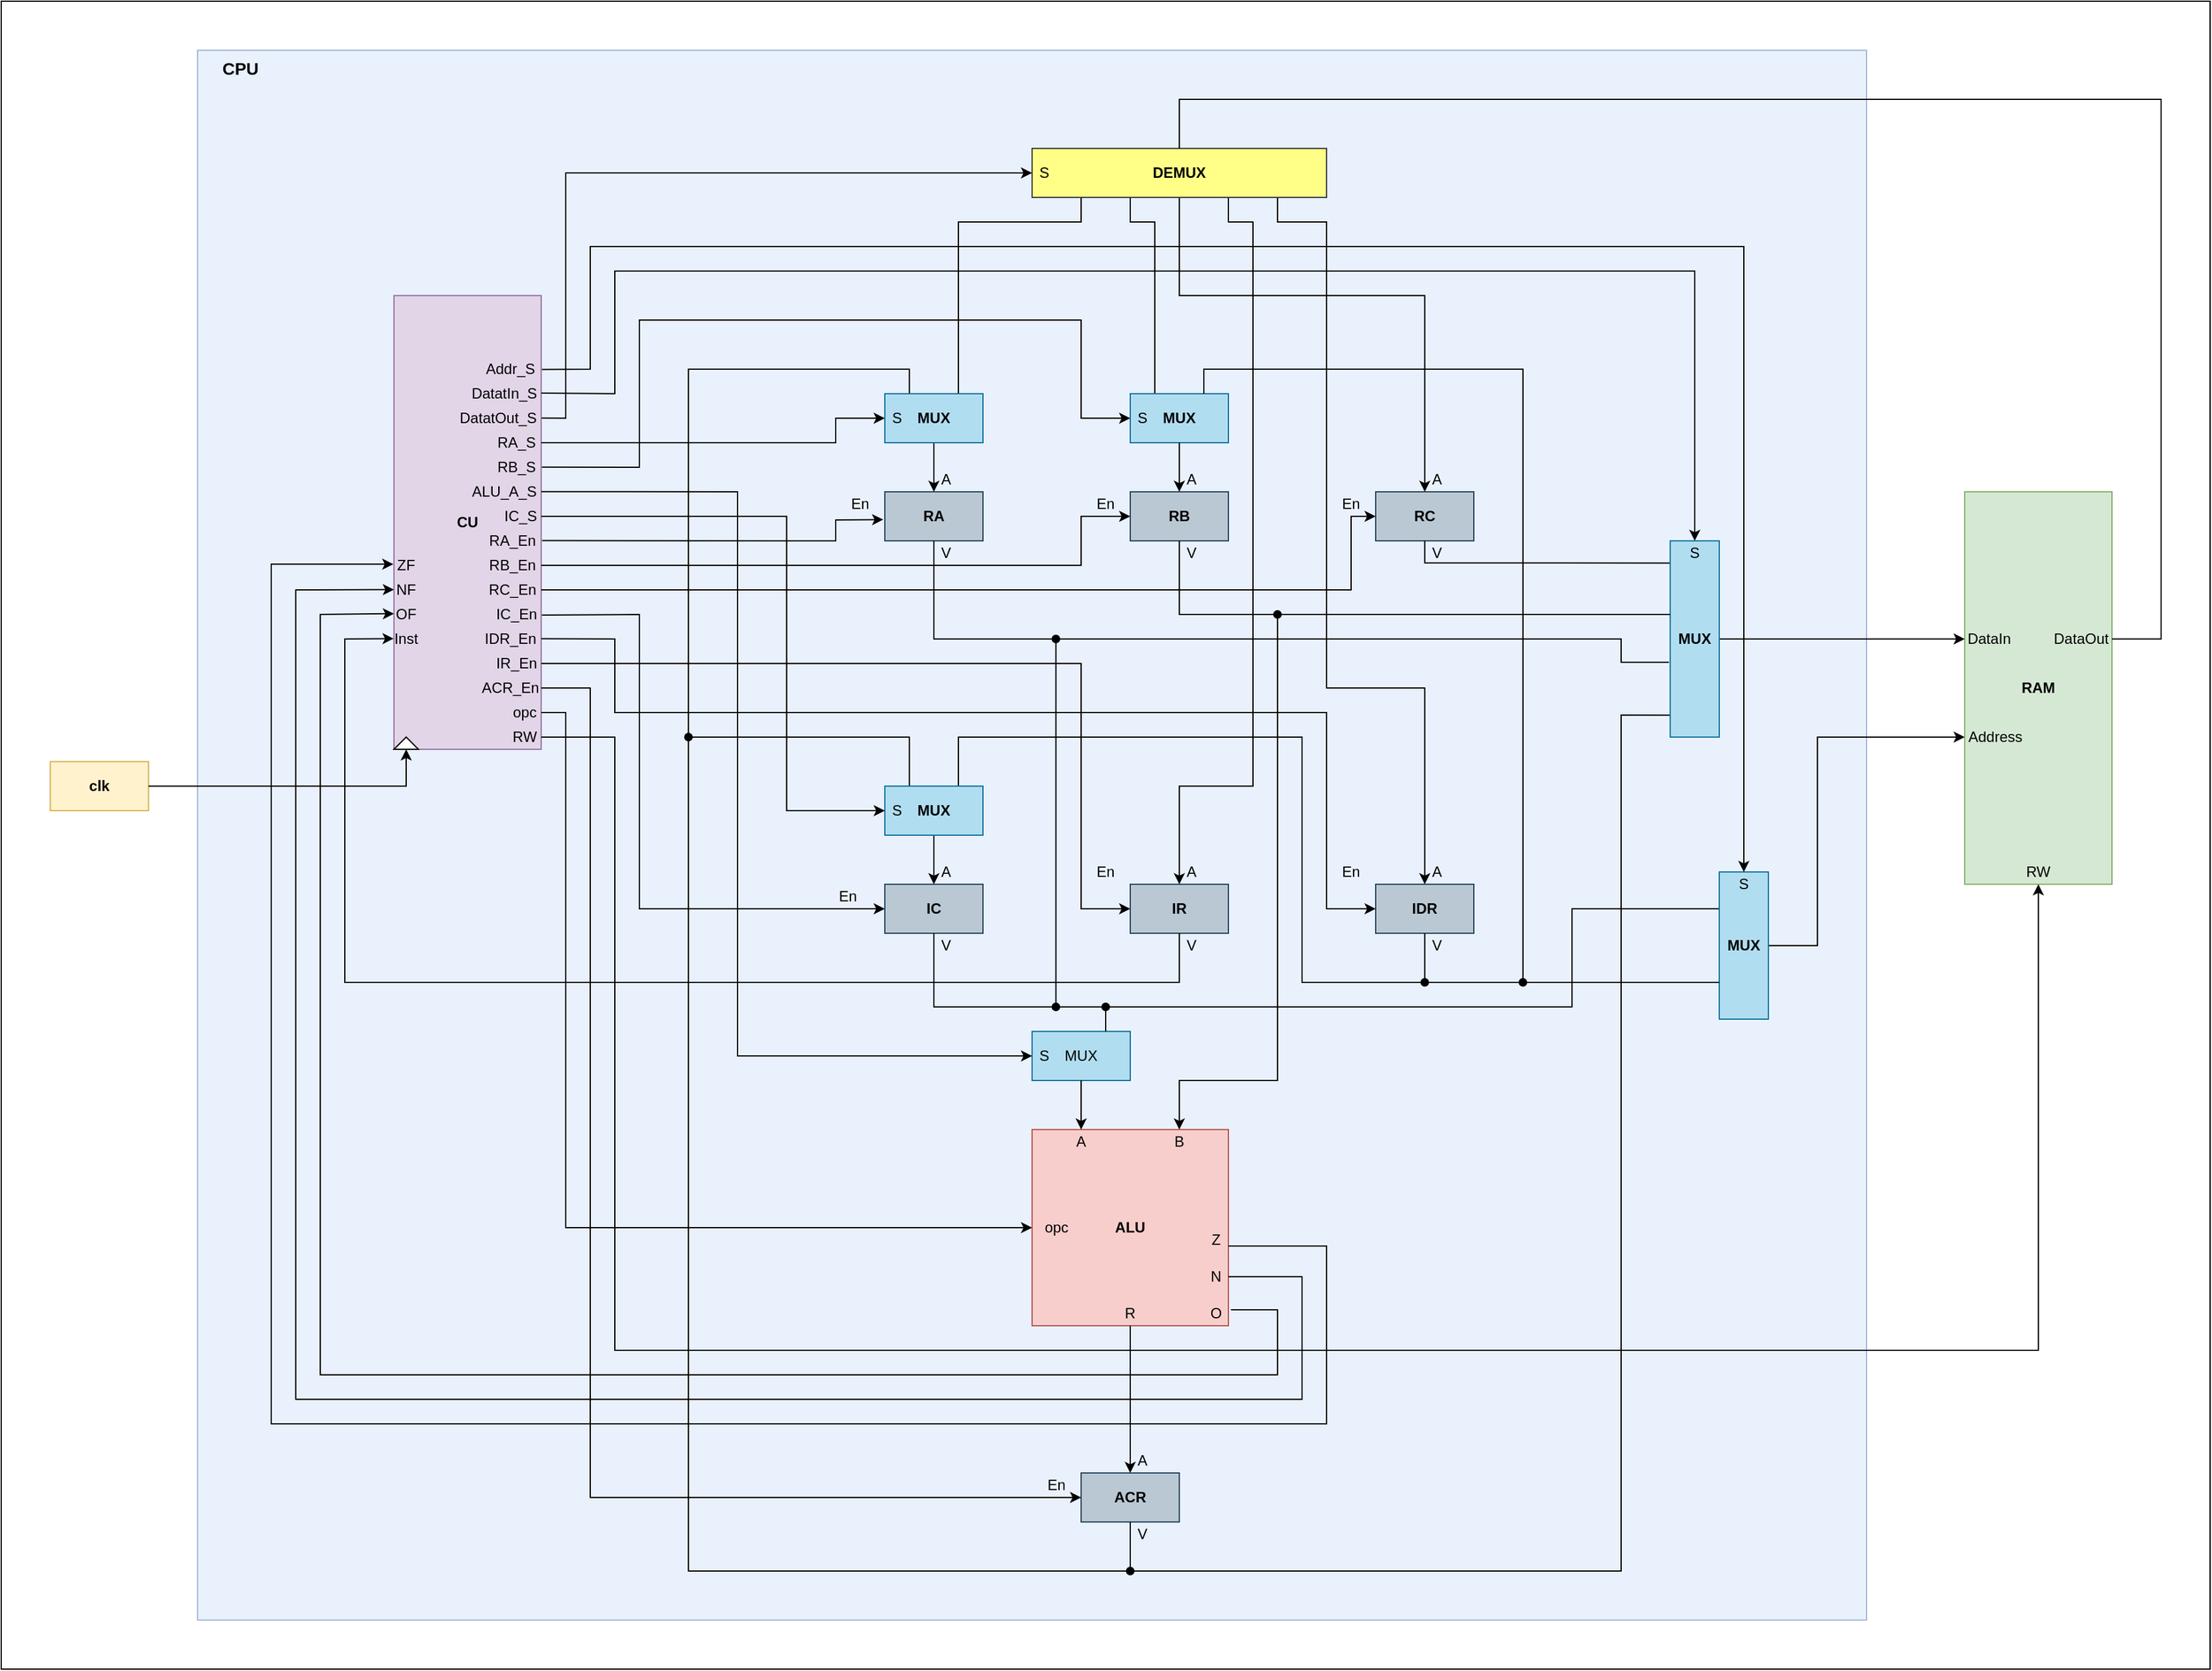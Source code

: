 <mxfile version="13.10.9" type="device"><diagram id="ryRz4POk_qp3t2i8IfM6" name="Page-1"><mxGraphModel dx="3122" dy="2918" grid="1" gridSize="10" guides="1" tooltips="1" connect="1" arrows="1" fold="1" page="1" pageScale="2" pageWidth="850" pageHeight="1100" math="0" shadow="0"><root><mxCell id="0"/><mxCell id="1" parent="0"/><mxCell id="fBEWL9ri3IQQsQJzQIdk-191" value="" style="rounded=0;whiteSpace=wrap;html=1;fillColor=none;gradientColor=none;" parent="1" vertex="1"><mxGeometry x="-200" y="-200" width="1800" height="1360" as="geometry"/></mxCell><mxCell id="fBEWL9ri3IQQsQJzQIdk-189" value="" style="rounded=0;whiteSpace=wrap;html=1;fillColor=#dae8fc;strokeColor=#6c8ebf;opacity=60;" parent="1" vertex="1"><mxGeometry x="-40" y="-160" width="1360" height="1280" as="geometry"/></mxCell><mxCell id="fBEWL9ri3IQQsQJzQIdk-173" value="" style="rounded=0;whiteSpace=wrap;html=1;fillColor=#fff2cc;strokeColor=#d6b656;" parent="1" vertex="1"><mxGeometry x="-160" y="420" width="80" height="40" as="geometry"/></mxCell><mxCell id="fBEWL9ri3IQQsQJzQIdk-1" value="" style="rounded=0;whiteSpace=wrap;html=1;fillColor=#e1d5e7;strokeColor=#9673a6;" parent="1" vertex="1"><mxGeometry x="120" y="40" width="120" height="370" as="geometry"/></mxCell><mxCell id="fBEWL9ri3IQQsQJzQIdk-2" value="&lt;b&gt;CU&lt;/b&gt;" style="text;html=1;strokeColor=none;fillColor=none;align=center;verticalAlign=middle;whiteSpace=wrap;rounded=0;" parent="1" vertex="1"><mxGeometry x="160" y="215" width="40" height="20" as="geometry"/></mxCell><mxCell id="fBEWL9ri3IQQsQJzQIdk-3" value="" style="triangle;whiteSpace=wrap;html=1;direction=north;" parent="1" vertex="1"><mxGeometry x="120" y="400" width="20" height="10" as="geometry"/></mxCell><mxCell id="fBEWL9ri3IQQsQJzQIdk-4" value="" style="endArrow=classic;html=1;rounded=0;entryX=0;entryY=0.5;entryDx=0;entryDy=0;exitX=1;exitY=0.5;exitDx=0;exitDy=0;" parent="1" source="fBEWL9ri3IQQsQJzQIdk-173" target="fBEWL9ri3IQQsQJzQIdk-3" edge="1"><mxGeometry width="50" height="50" relative="1" as="geometry"><mxPoint x="-40" y="440" as="sourcePoint"/><mxPoint x="120" y="410" as="targetPoint"/><Array as="points"><mxPoint x="130" y="440"/></Array></mxGeometry></mxCell><mxCell id="fBEWL9ri3IQQsQJzQIdk-5" value="&lt;b&gt;clk&lt;/b&gt;" style="text;html=1;strokeColor=none;fillColor=none;align=center;verticalAlign=middle;whiteSpace=wrap;rounded=0;" parent="1" vertex="1"><mxGeometry x="-140" y="430" width="40" height="20" as="geometry"/></mxCell><mxCell id="fBEWL9ri3IQQsQJzQIdk-6" value="" style="rounded=0;whiteSpace=wrap;html=1;fillColor=#bac8d3;strokeColor=#23445d;" parent="1" vertex="1"><mxGeometry x="520" y="200" width="80" height="40" as="geometry"/></mxCell><mxCell id="fBEWL9ri3IQQsQJzQIdk-7" value="&lt;b&gt;RA&lt;/b&gt;" style="text;html=1;strokeColor=none;fillColor=none;align=center;verticalAlign=middle;whiteSpace=wrap;rounded=0;" parent="1" vertex="1"><mxGeometry x="540" y="210" width="40" height="20" as="geometry"/></mxCell><mxCell id="fBEWL9ri3IQQsQJzQIdk-10" value="" style="endArrow=classic;html=1;entryX=0;entryY=0.5;entryDx=0;entryDy=0;rounded=0;" parent="1" target="Wjq5VvAP2HkVmWKXnLt0-2" edge="1"><mxGeometry width="50" height="50" relative="1" as="geometry"><mxPoint x="240" y="160" as="sourcePoint"/><mxPoint x="450" y="370" as="targetPoint"/><Array as="points"><mxPoint x="480" y="160"/><mxPoint x="480" y="140"/></Array></mxGeometry></mxCell><mxCell id="fBEWL9ri3IQQsQJzQIdk-38" value="" style="rounded=0;whiteSpace=wrap;html=1;fillColor=#f8cecc;strokeColor=#b85450;" parent="1" vertex="1"><mxGeometry x="640" y="720" width="160" height="160" as="geometry"/></mxCell><mxCell id="fBEWL9ri3IQQsQJzQIdk-39" value="&lt;b&gt;ALU&lt;/b&gt;" style="text;html=1;strokeColor=none;fillColor=none;align=center;verticalAlign=middle;whiteSpace=wrap;rounded=0;" parent="1" vertex="1"><mxGeometry x="700" y="790" width="40" height="20" as="geometry"/></mxCell><mxCell id="fBEWL9ri3IQQsQJzQIdk-40" value="" style="rounded=0;whiteSpace=wrap;html=1;fillColor=#bac8d3;strokeColor=#23445d;" parent="1" vertex="1"><mxGeometry x="680" y="1000" width="80" height="40" as="geometry"/></mxCell><mxCell id="fBEWL9ri3IQQsQJzQIdk-41" value="&lt;b&gt;ACR&lt;/b&gt;" style="text;html=1;strokeColor=none;fillColor=none;align=center;verticalAlign=middle;whiteSpace=wrap;rounded=0;" parent="1" vertex="1"><mxGeometry x="700" y="1010" width="40" height="20" as="geometry"/></mxCell><mxCell id="fBEWL9ri3IQQsQJzQIdk-42" value="" style="endArrow=classic;html=1;entryX=0;entryY=0.5;entryDx=0;entryDy=0;rounded=0;exitX=1;exitY=0.5;exitDx=0;exitDy=0;" parent="1" source="fBEWL9ri3IQQsQJzQIdk-201" target="fBEWL9ri3IQQsQJzQIdk-40" edge="1"><mxGeometry width="50" height="50" relative="1" as="geometry"><mxPoint x="250" y="390" as="sourcePoint"/><mxPoint x="610" y="1130" as="targetPoint"/><Array as="points"><mxPoint x="280" y="360"/><mxPoint x="280" y="1020"/></Array></mxGeometry></mxCell><mxCell id="fBEWL9ri3IQQsQJzQIdk-43" value="" style="endArrow=classic;html=1;entryX=0.5;entryY=0;entryDx=0;entryDy=0;exitX=0.5;exitY=1;exitDx=0;exitDy=0;" parent="1" source="fBEWL9ri3IQQsQJzQIdk-38" target="fBEWL9ri3IQQsQJzQIdk-40" edge="1"><mxGeometry width="50" height="50" relative="1" as="geometry"><mxPoint x="720" y="920" as="sourcePoint"/><mxPoint x="610" y="1130" as="targetPoint"/></mxGeometry></mxCell><mxCell id="fBEWL9ri3IQQsQJzQIdk-44" value="" style="endArrow=none;html=1;exitX=0.5;exitY=1;exitDx=0;exitDy=0;endFill=0;rounded=0;entryX=0.25;entryY=0;entryDx=0;entryDy=0;" parent="1" source="fBEWL9ri3IQQsQJzQIdk-40" target="Wjq5VvAP2HkVmWKXnLt0-2" edge="1"><mxGeometry width="50" height="50" relative="1" as="geometry"><mxPoint x="560" y="1180" as="sourcePoint"/><mxPoint x="550" y="120" as="targetPoint"/><Array as="points"><mxPoint x="720" y="1080"/><mxPoint x="360" y="1080"/><mxPoint x="360" y="100"/><mxPoint x="540" y="100"/></Array></mxGeometry></mxCell><mxCell id="fBEWL9ri3IQQsQJzQIdk-47" value="" style="endArrow=classic;html=1;entryX=0;entryY=0.5;entryDx=0;entryDy=0;rounded=0;exitX=1;exitY=0.5;exitDx=0;exitDy=0;" parent="1" source="fBEWL9ri3IQQsQJzQIdk-202" target="fBEWL9ri3IQQsQJzQIdk-38" edge="1"><mxGeometry width="50" height="50" relative="1" as="geometry"><mxPoint x="240" y="360" as="sourcePoint"/><mxPoint x="720" y="700" as="targetPoint"/><Array as="points"><mxPoint x="260" y="380"/><mxPoint x="260" y="800"/></Array></mxGeometry></mxCell><mxCell id="fBEWL9ri3IQQsQJzQIdk-48" value="" style="rounded=0;whiteSpace=wrap;html=1;fillColor=#d5e8d4;strokeColor=#82b366;" parent="1" vertex="1"><mxGeometry x="1400" y="200" width="120" height="320" as="geometry"/></mxCell><mxCell id="fBEWL9ri3IQQsQJzQIdk-49" value="" style="endArrow=classic;html=1;rounded=0;entryX=0;entryY=0.5;entryDx=0;entryDy=0;" parent="1" target="fBEWL9ri3IQQsQJzQIdk-112" edge="1"><mxGeometry width="50" height="50" relative="1" as="geometry"><mxPoint x="1200" y="320" as="sourcePoint"/><mxPoint x="1339" y="320" as="targetPoint"/><Array as="points"><mxPoint x="1200" y="320"/><mxPoint x="1240" y="320"/></Array></mxGeometry></mxCell><mxCell id="fBEWL9ri3IQQsQJzQIdk-53" value="&lt;b&gt;RAM&lt;/b&gt;" style="text;html=1;strokeColor=none;fillColor=none;align=center;verticalAlign=middle;whiteSpace=wrap;rounded=0;" parent="1" vertex="1"><mxGeometry x="1440" y="350" width="40" height="20" as="geometry"/></mxCell><mxCell id="fBEWL9ri3IQQsQJzQIdk-54" value="A" style="text;html=1;strokeColor=none;fillColor=none;align=center;verticalAlign=middle;whiteSpace=wrap;rounded=0;" parent="1" vertex="1"><mxGeometry x="550" y="180" width="40" height="20" as="geometry"/></mxCell><mxCell id="fBEWL9ri3IQQsQJzQIdk-56" value="En" style="text;html=1;strokeColor=none;fillColor=none;align=center;verticalAlign=middle;whiteSpace=wrap;rounded=0;" parent="1" vertex="1"><mxGeometry x="480" y="200" width="40" height="20" as="geometry"/></mxCell><mxCell id="fBEWL9ri3IQQsQJzQIdk-57" value="" style="rounded=0;whiteSpace=wrap;html=1;fillColor=#bac8d3;strokeColor=#23445d;" parent="1" vertex="1"><mxGeometry x="720" y="200" width="80" height="40" as="geometry"/></mxCell><mxCell id="fBEWL9ri3IQQsQJzQIdk-58" value="&lt;b&gt;RB&lt;/b&gt;" style="text;html=1;strokeColor=none;fillColor=none;align=center;verticalAlign=middle;whiteSpace=wrap;rounded=0;" parent="1" vertex="1"><mxGeometry x="740" y="210" width="40" height="20" as="geometry"/></mxCell><mxCell id="fBEWL9ri3IQQsQJzQIdk-59" value="" style="endArrow=classic;html=1;entryX=0;entryY=0.5;entryDx=0;entryDy=0;rounded=0;exitX=1;exitY=0.5;exitDx=0;exitDy=0;" parent="1" source="Wjq5VvAP2HkVmWKXnLt0-12" target="fBEWL9ri3IQQsQJzQIdk-57" edge="1"><mxGeometry width="50" height="50" relative="1" as="geometry"><mxPoint x="320" y="290" as="sourcePoint"/><mxPoint x="650" y="370" as="targetPoint"/><Array as="points"><mxPoint x="390" y="260"/><mxPoint x="680" y="260"/><mxPoint x="680" y="220"/></Array></mxGeometry></mxCell><mxCell id="fBEWL9ri3IQQsQJzQIdk-60" value="" style="endArrow=none;html=1;entryX=0.25;entryY=0;entryDx=0;entryDy=0;rounded=0;endFill=0;" parent="1" target="Wjq5VvAP2HkVmWKXnLt0-19" edge="1"><mxGeometry width="50" height="50" relative="1" as="geometry"><mxPoint x="720" y="-40" as="sourcePoint"/><mxPoint x="650" y="370" as="targetPoint"/><Array as="points"><mxPoint x="720" y="-20"/><mxPoint x="740" y="-20"/><mxPoint x="740" y="100"/></Array></mxGeometry></mxCell><mxCell id="fBEWL9ri3IQQsQJzQIdk-62" value="A" style="text;html=1;strokeColor=none;fillColor=none;align=center;verticalAlign=middle;whiteSpace=wrap;rounded=0;" parent="1" vertex="1"><mxGeometry x="750" y="180" width="40" height="20" as="geometry"/></mxCell><mxCell id="fBEWL9ri3IQQsQJzQIdk-64" value="En" style="text;html=1;strokeColor=none;fillColor=none;align=center;verticalAlign=middle;whiteSpace=wrap;rounded=0;" parent="1" vertex="1"><mxGeometry x="680" y="200" width="40" height="20" as="geometry"/></mxCell><mxCell id="fBEWL9ri3IQQsQJzQIdk-65" value="" style="rounded=0;whiteSpace=wrap;html=1;fillColor=#bac8d3;strokeColor=#23445d;" parent="1" vertex="1"><mxGeometry x="920" y="200" width="80" height="40" as="geometry"/></mxCell><mxCell id="fBEWL9ri3IQQsQJzQIdk-66" value="&lt;b&gt;RC&lt;/b&gt;" style="text;html=1;strokeColor=none;fillColor=none;align=center;verticalAlign=middle;whiteSpace=wrap;rounded=0;" parent="1" vertex="1"><mxGeometry x="940" y="210" width="40" height="20" as="geometry"/></mxCell><mxCell id="fBEWL9ri3IQQsQJzQIdk-68" value="" style="endArrow=none;html=1;rounded=0;endFill=0;" parent="1" edge="1"><mxGeometry width="50" height="50" relative="1" as="geometry"><mxPoint x="760" y="-40" as="sourcePoint"/><mxPoint x="960" y="160" as="targetPoint"/><Array as="points"><mxPoint x="760" y="40"/><mxPoint x="960" y="40"/></Array></mxGeometry></mxCell><mxCell id="fBEWL9ri3IQQsQJzQIdk-69" value="" style="endArrow=none;html=1;exitX=0.5;exitY=1;exitDx=0;exitDy=0;entryX=0;entryY=0.113;entryDx=0;entryDy=0;entryPerimeter=0;rounded=0;endFill=0;" parent="1" source="fBEWL9ri3IQQsQJzQIdk-65" target="fBEWL9ri3IQQsQJzQIdk-149" edge="1"><mxGeometry width="50" height="50" relative="1" as="geometry"><mxPoint x="800" y="420" as="sourcePoint"/><mxPoint x="960" y="280" as="targetPoint"/><Array as="points"><mxPoint x="960" y="258"/></Array></mxGeometry></mxCell><mxCell id="fBEWL9ri3IQQsQJzQIdk-70" value="A" style="text;html=1;strokeColor=none;fillColor=none;align=center;verticalAlign=middle;whiteSpace=wrap;rounded=0;" parent="1" vertex="1"><mxGeometry x="950" y="180" width="40" height="20" as="geometry"/></mxCell><mxCell id="fBEWL9ri3IQQsQJzQIdk-71" value="V" style="text;html=1;strokeColor=none;fillColor=none;align=center;verticalAlign=middle;whiteSpace=wrap;rounded=0;" parent="1" vertex="1"><mxGeometry x="950" y="240" width="40" height="20" as="geometry"/></mxCell><mxCell id="fBEWL9ri3IQQsQJzQIdk-72" value="En" style="text;html=1;strokeColor=none;fillColor=none;align=center;verticalAlign=middle;whiteSpace=wrap;rounded=0;" parent="1" vertex="1"><mxGeometry x="880" y="200" width="40" height="20" as="geometry"/></mxCell><mxCell id="fBEWL9ri3IQQsQJzQIdk-73" value="" style="rounded=0;whiteSpace=wrap;html=1;fillColor=#bac8d3;strokeColor=#23445d;" parent="1" vertex="1"><mxGeometry x="520" y="520" width="80" height="40" as="geometry"/></mxCell><mxCell id="fBEWL9ri3IQQsQJzQIdk-74" value="&lt;b&gt;IC&lt;/b&gt;" style="text;html=1;strokeColor=none;fillColor=none;align=center;verticalAlign=middle;whiteSpace=wrap;rounded=0;" parent="1" vertex="1"><mxGeometry x="540" y="530" width="40" height="20" as="geometry"/></mxCell><mxCell id="fBEWL9ri3IQQsQJzQIdk-75" value="" style="endArrow=classic;html=1;entryX=0;entryY=0.5;entryDx=0;entryDy=0;rounded=0;exitX=1.005;exitY=0.704;exitDx=0;exitDy=0;exitPerimeter=0;" parent="1" source="fBEWL9ri3IQQsQJzQIdk-1" target="fBEWL9ri3IQQsQJzQIdk-73" edge="1"><mxGeometry width="50" height="50" relative="1" as="geometry"><mxPoint x="260" y="310" as="sourcePoint"/><mxPoint x="450" y="690" as="targetPoint"/><Array as="points"><mxPoint x="320" y="300"/><mxPoint x="320" y="540"/></Array></mxGeometry></mxCell><mxCell id="fBEWL9ri3IQQsQJzQIdk-76" value="" style="endArrow=classic;html=1;entryX=0.5;entryY=0;entryDx=0;entryDy=0;rounded=0;startArrow=none;startFill=0;" parent="1" target="fBEWL9ri3IQQsQJzQIdk-73" edge="1"><mxGeometry width="50" height="50" relative="1" as="geometry"><mxPoint x="560" y="480" as="sourcePoint"/><mxPoint x="450" y="690" as="targetPoint"/><Array as="points"><mxPoint x="560" y="480"/></Array></mxGeometry></mxCell><mxCell id="fBEWL9ri3IQQsQJzQIdk-78" value="A" style="text;html=1;strokeColor=none;fillColor=none;align=center;verticalAlign=middle;whiteSpace=wrap;rounded=0;" parent="1" vertex="1"><mxGeometry x="550" y="500" width="40" height="20" as="geometry"/></mxCell><mxCell id="fBEWL9ri3IQQsQJzQIdk-79" value="V" style="text;html=1;strokeColor=none;fillColor=none;align=center;verticalAlign=middle;whiteSpace=wrap;rounded=0;" parent="1" vertex="1"><mxGeometry x="550" y="560" width="40" height="20" as="geometry"/></mxCell><mxCell id="fBEWL9ri3IQQsQJzQIdk-80" value="En" style="text;html=1;strokeColor=none;fillColor=none;align=center;verticalAlign=middle;whiteSpace=wrap;rounded=0;" parent="1" vertex="1"><mxGeometry x="470" y="520" width="40" height="20" as="geometry"/></mxCell><mxCell id="fBEWL9ri3IQQsQJzQIdk-81" value="" style="rounded=0;whiteSpace=wrap;html=1;fillColor=#bac8d3;strokeColor=#23445d;" parent="1" vertex="1"><mxGeometry x="720" y="520" width="80" height="40" as="geometry"/></mxCell><mxCell id="fBEWL9ri3IQQsQJzQIdk-82" value="&lt;b&gt;IR&lt;/b&gt;" style="text;html=1;strokeColor=none;fillColor=none;align=center;verticalAlign=middle;whiteSpace=wrap;rounded=0;" parent="1" vertex="1"><mxGeometry x="740" y="530" width="40" height="20" as="geometry"/></mxCell><mxCell id="fBEWL9ri3IQQsQJzQIdk-83" value="" style="endArrow=classic;html=1;entryX=0;entryY=0.5;entryDx=0;entryDy=0;rounded=0;" parent="1" target="fBEWL9ri3IQQsQJzQIdk-81" edge="1"><mxGeometry width="50" height="50" relative="1" as="geometry"><mxPoint x="240" y="340" as="sourcePoint"/><mxPoint x="650" y="690" as="targetPoint"/><Array as="points"><mxPoint x="330" y="340"/><mxPoint x="470" y="340"/><mxPoint x="680" y="340"/><mxPoint x="680" y="540"/></Array></mxGeometry></mxCell><mxCell id="fBEWL9ri3IQQsQJzQIdk-84" value="" style="endArrow=classic;html=1;entryX=0.5;entryY=0;entryDx=0;entryDy=0;rounded=0;" parent="1" target="fBEWL9ri3IQQsQJzQIdk-81" edge="1"><mxGeometry width="50" height="50" relative="1" as="geometry"><mxPoint x="800" y="-40" as="sourcePoint"/><mxPoint x="650" y="690" as="targetPoint"/><Array as="points"><mxPoint x="800" y="-20"/><mxPoint x="820" y="-20"/><mxPoint x="820" y="440"/><mxPoint x="760" y="440"/></Array></mxGeometry></mxCell><mxCell id="fBEWL9ri3IQQsQJzQIdk-85" value="" style="endArrow=none;html=1;exitX=0.25;exitY=0;exitDx=0;exitDy=0;rounded=0;endFill=0;entryX=0;entryY=0.25;entryDx=0;entryDy=0;" parent="1" source="fBEWL9ri3IQQsQJzQIdk-79" target="fBEWL9ri3IQQsQJzQIdk-157" edge="1"><mxGeometry width="50" height="50" relative="1" as="geometry"><mxPoint x="600" y="740" as="sourcePoint"/><mxPoint x="1160" y="490" as="targetPoint"/><Array as="points"><mxPoint x="560" y="620"/><mxPoint x="1080" y="620"/><mxPoint x="1080" y="540"/></Array></mxGeometry></mxCell><mxCell id="fBEWL9ri3IQQsQJzQIdk-86" value="A" style="text;html=1;strokeColor=none;fillColor=none;align=center;verticalAlign=middle;whiteSpace=wrap;rounded=0;" parent="1" vertex="1"><mxGeometry x="750" y="500" width="40" height="20" as="geometry"/></mxCell><mxCell id="fBEWL9ri3IQQsQJzQIdk-87" value="V" style="text;html=1;strokeColor=none;fillColor=none;align=center;verticalAlign=middle;whiteSpace=wrap;rounded=0;" parent="1" vertex="1"><mxGeometry x="750" y="560" width="40" height="20" as="geometry"/></mxCell><mxCell id="fBEWL9ri3IQQsQJzQIdk-88" value="En" style="text;html=1;strokeColor=none;fillColor=none;align=center;verticalAlign=middle;whiteSpace=wrap;rounded=0;" parent="1" vertex="1"><mxGeometry x="680" y="500" width="40" height="20" as="geometry"/></mxCell><mxCell id="fBEWL9ri3IQQsQJzQIdk-89" value="" style="rounded=0;whiteSpace=wrap;html=1;fillColor=#bac8d3;strokeColor=#23445d;" parent="1" vertex="1"><mxGeometry x="920" y="520" width="80" height="40" as="geometry"/></mxCell><mxCell id="fBEWL9ri3IQQsQJzQIdk-90" value="&lt;b&gt;IDR&lt;/b&gt;" style="text;html=1;strokeColor=none;fillColor=none;align=center;verticalAlign=middle;whiteSpace=wrap;rounded=0;" parent="1" vertex="1"><mxGeometry x="940" y="530" width="40" height="20" as="geometry"/></mxCell><mxCell id="fBEWL9ri3IQQsQJzQIdk-92" value="" style="endArrow=classic;html=1;entryX=0.5;entryY=0;entryDx=0;entryDy=0;rounded=0;" parent="1" target="fBEWL9ri3IQQsQJzQIdk-89" edge="1"><mxGeometry width="50" height="50" relative="1" as="geometry"><mxPoint x="840" y="-40" as="sourcePoint"/><mxPoint x="850" y="690" as="targetPoint"/><Array as="points"><mxPoint x="840" y="-20"/><mxPoint x="880" y="-20"/><mxPoint x="880"/><mxPoint x="880" y="360"/><mxPoint x="960" y="360"/></Array></mxGeometry></mxCell><mxCell id="fBEWL9ri3IQQsQJzQIdk-94" value="A" style="text;html=1;strokeColor=none;fillColor=none;align=center;verticalAlign=middle;whiteSpace=wrap;rounded=0;" parent="1" vertex="1"><mxGeometry x="950" y="500" width="40" height="20" as="geometry"/></mxCell><mxCell id="fBEWL9ri3IQQsQJzQIdk-95" value="V" style="text;html=1;strokeColor=none;fillColor=none;align=center;verticalAlign=middle;whiteSpace=wrap;rounded=0;" parent="1" vertex="1"><mxGeometry x="950" y="560" width="40" height="20" as="geometry"/></mxCell><mxCell id="fBEWL9ri3IQQsQJzQIdk-96" value="En" style="text;html=1;strokeColor=none;fillColor=none;align=center;verticalAlign=middle;whiteSpace=wrap;rounded=0;" parent="1" vertex="1"><mxGeometry x="880" y="500" width="40" height="20" as="geometry"/></mxCell><mxCell id="fBEWL9ri3IQQsQJzQIdk-97" value="En" style="text;html=1;strokeColor=none;fillColor=none;align=center;verticalAlign=middle;whiteSpace=wrap;rounded=0;" parent="1" vertex="1"><mxGeometry x="640" y="1000" width="40" height="20" as="geometry"/></mxCell><mxCell id="fBEWL9ri3IQQsQJzQIdk-98" value="A" style="text;html=1;strokeColor=none;fillColor=none;align=center;verticalAlign=middle;whiteSpace=wrap;rounded=0;" parent="1" vertex="1"><mxGeometry x="710" y="980" width="40" height="20" as="geometry"/></mxCell><mxCell id="fBEWL9ri3IQQsQJzQIdk-99" value="A" style="text;html=1;strokeColor=none;fillColor=none;align=center;verticalAlign=middle;whiteSpace=wrap;rounded=0;" parent="1" vertex="1"><mxGeometry x="660" y="720" width="40" height="20" as="geometry"/></mxCell><mxCell id="fBEWL9ri3IQQsQJzQIdk-100" value="B" style="text;html=1;strokeColor=none;fillColor=none;align=center;verticalAlign=middle;whiteSpace=wrap;rounded=0;" parent="1" vertex="1"><mxGeometry x="740" y="720" width="40" height="20" as="geometry"/></mxCell><mxCell id="fBEWL9ri3IQQsQJzQIdk-101" value="opc" style="text;html=1;strokeColor=none;fillColor=none;align=center;verticalAlign=middle;whiteSpace=wrap;rounded=0;" parent="1" vertex="1"><mxGeometry x="640" y="790" width="40" height="20" as="geometry"/></mxCell><mxCell id="fBEWL9ri3IQQsQJzQIdk-102" value="R" style="text;html=1;strokeColor=none;fillColor=none;align=center;verticalAlign=middle;whiteSpace=wrap;rounded=0;" parent="1" vertex="1"><mxGeometry x="700" y="860" width="40" height="20" as="geometry"/></mxCell><mxCell id="fBEWL9ri3IQQsQJzQIdk-106" value="" style="endArrow=classic;html=1;exitX=1;exitY=0.594;exitDx=0;exitDy=0;exitPerimeter=0;rounded=0;entryX=-0.004;entryY=0.592;entryDx=0;entryDy=0;entryPerimeter=0;" parent="1" source="fBEWL9ri3IQQsQJzQIdk-38" target="fBEWL9ri3IQQsQJzQIdk-1" edge="1"><mxGeometry width="50" height="50" relative="1" as="geometry"><mxPoint x="770" y="680" as="sourcePoint"/><mxPoint x="80" y="259" as="targetPoint"/><Array as="points"><mxPoint x="880" y="815"/><mxPoint x="880" y="960"/><mxPoint x="20" y="960"/><mxPoint x="20" y="259"/></Array></mxGeometry></mxCell><mxCell id="fBEWL9ri3IQQsQJzQIdk-107" value="" style="endArrow=classic;html=1;exitX=1;exitY=0.75;exitDx=0;exitDy=0;rounded=0;entryX=0;entryY=0.648;entryDx=0;entryDy=0;entryPerimeter=0;" parent="1" source="fBEWL9ri3IQQsQJzQIdk-38" target="fBEWL9ri3IQQsQJzQIdk-1" edge="1"><mxGeometry width="50" height="50" relative="1" as="geometry"><mxPoint x="770" y="680" as="sourcePoint"/><mxPoint x="70" y="290" as="targetPoint"/><Array as="points"><mxPoint x="860" y="840"/><mxPoint x="860" y="940"/><mxPoint x="40" y="940"/><mxPoint x="40" y="280"/></Array></mxGeometry></mxCell><mxCell id="fBEWL9ri3IQQsQJzQIdk-108" value="" style="endArrow=classic;html=1;exitX=1.013;exitY=0.919;exitDx=0;exitDy=0;exitPerimeter=0;rounded=0;entryX=0;entryY=0.701;entryDx=0;entryDy=0;entryPerimeter=0;" parent="1" source="fBEWL9ri3IQQsQJzQIdk-38" target="fBEWL9ri3IQQsQJzQIdk-1" edge="1"><mxGeometry width="50" height="50" relative="1" as="geometry"><mxPoint x="770" y="680" as="sourcePoint"/><mxPoint x="100" y="300" as="targetPoint"/><Array as="points"><mxPoint x="840" y="867"/><mxPoint x="840" y="920"/><mxPoint x="60" y="920"/><mxPoint x="60" y="300"/></Array></mxGeometry></mxCell><mxCell id="fBEWL9ri3IQQsQJzQIdk-109" value="Z" style="text;html=1;strokeColor=none;fillColor=none;align=center;verticalAlign=middle;whiteSpace=wrap;rounded=0;" parent="1" vertex="1"><mxGeometry x="770" y="800" width="40" height="20" as="geometry"/></mxCell><mxCell id="fBEWL9ri3IQQsQJzQIdk-110" value="N" style="text;html=1;strokeColor=none;fillColor=none;align=center;verticalAlign=middle;whiteSpace=wrap;rounded=0;" parent="1" vertex="1"><mxGeometry x="770" y="830" width="40" height="20" as="geometry"/></mxCell><mxCell id="fBEWL9ri3IQQsQJzQIdk-111" value="O" style="text;html=1;strokeColor=none;fillColor=none;align=center;verticalAlign=middle;whiteSpace=wrap;rounded=0;" parent="1" vertex="1"><mxGeometry x="770" y="860" width="40" height="20" as="geometry"/></mxCell><mxCell id="fBEWL9ri3IQQsQJzQIdk-112" value="DataIn" style="text;html=1;strokeColor=none;fillColor=none;align=center;verticalAlign=middle;whiteSpace=wrap;rounded=0;" parent="1" vertex="1"><mxGeometry x="1400" y="310" width="40" height="20" as="geometry"/></mxCell><mxCell id="fBEWL9ri3IQQsQJzQIdk-113" value="Address" style="text;html=1;strokeColor=none;fillColor=none;align=center;verticalAlign=middle;whiteSpace=wrap;rounded=0;" parent="1" vertex="1"><mxGeometry x="1400" y="390" width="50" height="20" as="geometry"/></mxCell><mxCell id="fBEWL9ri3IQQsQJzQIdk-114" value="DataOut" style="text;html=1;strokeColor=none;fillColor=none;align=center;verticalAlign=middle;whiteSpace=wrap;rounded=0;" parent="1" vertex="1"><mxGeometry x="1470" y="310" width="50" height="20" as="geometry"/></mxCell><mxCell id="fBEWL9ri3IQQsQJzQIdk-118" value="" style="endArrow=classic;html=1;entryX=0.25;entryY=1;entryDx=0;entryDy=0;" parent="1" target="fBEWL9ri3IQQsQJzQIdk-54" edge="1"><mxGeometry width="50" height="50" relative="1" as="geometry"><mxPoint x="560" y="160" as="sourcePoint"/><mxPoint x="1000" y="340" as="targetPoint"/></mxGeometry></mxCell><mxCell id="fBEWL9ri3IQQsQJzQIdk-126" value="" style="endArrow=none;html=1;rounded=0;exitX=0.75;exitY=0;exitDx=0;exitDy=0;" parent="1" source="Wjq5VvAP2HkVmWKXnLt0-2" edge="1"><mxGeometry width="50" height="50" relative="1" as="geometry"><mxPoint x="570" y="120" as="sourcePoint"/><mxPoint x="680" y="-40" as="targetPoint"/><Array as="points"><mxPoint x="580" y="-20"/><mxPoint x="680" y="-20"/></Array></mxGeometry></mxCell><mxCell id="fBEWL9ri3IQQsQJzQIdk-127" value="" style="endArrow=none;html=1;startArrow=oval;startFill=1;entryX=0;entryY=0.888;entryDx=0;entryDy=0;rounded=0;entryPerimeter=0;" parent="1" target="fBEWL9ri3IQQsQJzQIdk-149" edge="1"><mxGeometry width="50" height="50" relative="1" as="geometry"><mxPoint x="720" y="1080" as="sourcePoint"/><mxPoint x="1090" y="1030" as="targetPoint"/><Array as="points"><mxPoint x="1120" y="1080"/><mxPoint x="1120" y="382"/></Array></mxGeometry></mxCell><mxCell id="fBEWL9ri3IQQsQJzQIdk-141" value="V" style="text;html=1;strokeColor=none;fillColor=none;align=center;verticalAlign=middle;whiteSpace=wrap;rounded=0;" parent="1" vertex="1"><mxGeometry x="750" y="240" width="40" height="20" as="geometry"/></mxCell><mxCell id="fBEWL9ri3IQQsQJzQIdk-144" value="V" style="text;html=1;strokeColor=none;fillColor=none;align=center;verticalAlign=middle;whiteSpace=wrap;rounded=0;" parent="1" vertex="1"><mxGeometry x="550" y="240" width="40" height="20" as="geometry"/></mxCell><mxCell id="fBEWL9ri3IQQsQJzQIdk-149" value="" style="rounded=0;whiteSpace=wrap;html=1;fillColor=#b1ddf0;strokeColor=#10739e;" parent="1" vertex="1"><mxGeometry x="1160" y="240" width="40" height="160" as="geometry"/></mxCell><mxCell id="fBEWL9ri3IQQsQJzQIdk-150" value="&lt;b&gt;MUX&lt;/b&gt;" style="text;html=1;strokeColor=none;fillColor=none;align=center;verticalAlign=middle;whiteSpace=wrap;rounded=0;" parent="1" vertex="1"><mxGeometry x="1160" y="310" width="40" height="20" as="geometry"/></mxCell><mxCell id="fBEWL9ri3IQQsQJzQIdk-152" value="" style="endArrow=none;html=1;exitX=0.25;exitY=0;exitDx=0;exitDy=0;entryX=0;entryY=0.375;entryDx=0;entryDy=0;rounded=0;entryPerimeter=0;" parent="1" source="fBEWL9ri3IQQsQJzQIdk-141" target="fBEWL9ri3IQQsQJzQIdk-149" edge="1"><mxGeometry width="50" height="50" relative="1" as="geometry"><mxPoint x="880" y="520" as="sourcePoint"/><mxPoint x="930" y="470" as="targetPoint"/><Array as="points"><mxPoint x="760" y="300"/></Array></mxGeometry></mxCell><mxCell id="fBEWL9ri3IQQsQJzQIdk-153" value="" style="endArrow=none;html=1;exitX=0.25;exitY=0;exitDx=0;exitDy=0;rounded=0;entryX=-0.025;entryY=0.619;entryDx=0;entryDy=0;entryPerimeter=0;" parent="1" source="fBEWL9ri3IQQsQJzQIdk-144" target="fBEWL9ri3IQQsQJzQIdk-149" edge="1"><mxGeometry width="50" height="50" relative="1" as="geometry"><mxPoint x="880" y="520" as="sourcePoint"/><mxPoint x="1070" y="370" as="targetPoint"/><Array as="points"><mxPoint x="560" y="320"/><mxPoint x="1120" y="320"/><mxPoint x="1120" y="339"/></Array></mxGeometry></mxCell><mxCell id="fBEWL9ri3IQQsQJzQIdk-155" value="" style="endArrow=none;html=1;exitX=0;exitY=0.5;exitDx=0;exitDy=0;entryX=1;entryY=0.5;entryDx=0;entryDy=0;rounded=0;endFill=0;startArrow=classic;startFill=1;" parent="1" source="fBEWL9ri3IQQsQJzQIdk-113" target="fBEWL9ri3IQQsQJzQIdk-157" edge="1"><mxGeometry width="50" height="50" relative="1" as="geometry"><mxPoint x="880" y="380" as="sourcePoint"/><mxPoint x="1320" y="400" as="targetPoint"/><Array as="points"><mxPoint x="1280" y="400"/><mxPoint x="1280" y="570"/></Array></mxGeometry></mxCell><mxCell id="fBEWL9ri3IQQsQJzQIdk-156" value="RW" style="text;html=1;strokeColor=none;fillColor=none;align=center;verticalAlign=middle;whiteSpace=wrap;rounded=0;" parent="1" vertex="1"><mxGeometry x="1440" y="500" width="40" height="20" as="geometry"/></mxCell><mxCell id="fBEWL9ri3IQQsQJzQIdk-157" value="" style="rounded=0;whiteSpace=wrap;html=1;fillColor=#b1ddf0;strokeColor=#10739e;" parent="1" vertex="1"><mxGeometry x="1200" y="510" width="40" height="120" as="geometry"/></mxCell><mxCell id="fBEWL9ri3IQQsQJzQIdk-158" value="&lt;b&gt;MUX&lt;/b&gt;" style="text;html=1;strokeColor=none;fillColor=none;align=center;verticalAlign=middle;whiteSpace=wrap;rounded=0;" parent="1" vertex="1"><mxGeometry x="1200" y="560" width="40" height="20" as="geometry"/></mxCell><mxCell id="fBEWL9ri3IQQsQJzQIdk-159" value="" style="endArrow=none;html=1;entryX=0.25;entryY=0;entryDx=0;entryDy=0;jumpStyle=none;rounded=0;exitX=0;exitY=0.75;exitDx=0;exitDy=0;" parent="1" source="fBEWL9ri3IQQsQJzQIdk-157" target="fBEWL9ri3IQQsQJzQIdk-95" edge="1"><mxGeometry width="50" height="50" relative="1" as="geometry"><mxPoint x="1140" y="530" as="sourcePoint"/><mxPoint x="820" y="490" as="targetPoint"/><Array as="points"><mxPoint x="1160" y="600"/><mxPoint x="960" y="600"/></Array></mxGeometry></mxCell><mxCell id="fBEWL9ri3IQQsQJzQIdk-161" value="" style="endArrow=classic;html=1;exitX=0.25;exitY=0;exitDx=0;exitDy=0;rounded=0;entryX=-0.002;entryY=0.756;entryDx=0;entryDy=0;entryPerimeter=0;" parent="1" source="fBEWL9ri3IQQsQJzQIdk-87" target="fBEWL9ri3IQQsQJzQIdk-1" edge="1"><mxGeometry width="50" height="50" relative="1" as="geometry"><mxPoint x="770" y="650" as="sourcePoint"/><mxPoint x="100" y="340" as="targetPoint"/><Array as="points"><mxPoint x="760" y="600"/><mxPoint x="80" y="600"/><mxPoint x="80" y="320"/></Array></mxGeometry></mxCell><mxCell id="fBEWL9ri3IQQsQJzQIdk-162" value="" style="endArrow=oval;html=1;rounded=0;startArrow=oval;startFill=1;endFill=1;" parent="1" edge="1"><mxGeometry width="50" height="50" relative="1" as="geometry"><mxPoint x="659.43" y="620" as="sourcePoint"/><mxPoint x="659.43" y="320" as="targetPoint"/><Array as="points"><mxPoint x="659.43" y="520"/></Array></mxGeometry></mxCell><mxCell id="fBEWL9ri3IQQsQJzQIdk-163" value="" style="endArrow=oval;html=1;endFill=1;exitX=0.5;exitY=0;exitDx=0;exitDy=0;rounded=0;startArrow=classic;startFill=1;" parent="1" source="fBEWL9ri3IQQsQJzQIdk-100" edge="1"><mxGeometry width="50" height="50" relative="1" as="geometry"><mxPoint x="840" y="680" as="sourcePoint"/><mxPoint x="840" y="300" as="targetPoint"/><Array as="points"><mxPoint x="760" y="680"/><mxPoint x="840" y="680"/></Array></mxGeometry></mxCell><mxCell id="fBEWL9ri3IQQsQJzQIdk-164" value="" style="rounded=0;whiteSpace=wrap;html=1;fillColor=#ffff88;strokeColor=#36393d;" parent="1" vertex="1"><mxGeometry x="640" y="-80" width="240" height="40" as="geometry"/></mxCell><mxCell id="fBEWL9ri3IQQsQJzQIdk-165" value="&lt;b&gt;DEMUX&lt;/b&gt;" style="text;html=1;strokeColor=none;fillColor=none;align=center;verticalAlign=middle;whiteSpace=wrap;rounded=0;" parent="1" vertex="1"><mxGeometry x="740" y="-70" width="40" height="20" as="geometry"/></mxCell><mxCell id="fBEWL9ri3IQQsQJzQIdk-166" value="" style="endArrow=none;html=1;rounded=0;exitX=0.5;exitY=0;exitDx=0;exitDy=0;" parent="1" source="fBEWL9ri3IQQsQJzQIdk-164" edge="1"><mxGeometry width="50" height="50" relative="1" as="geometry"><mxPoint x="810" y="-100" as="sourcePoint"/><mxPoint x="1520" y="320" as="targetPoint"/><Array as="points"><mxPoint x="760" y="-120"/><mxPoint x="1560" y="-120"/><mxPoint x="1560" y="320"/></Array></mxGeometry></mxCell><mxCell id="fBEWL9ri3IQQsQJzQIdk-167" value="V" style="text;html=1;strokeColor=none;fillColor=none;align=center;verticalAlign=middle;whiteSpace=wrap;rounded=0;" parent="1" vertex="1"><mxGeometry x="710" y="1040" width="40" height="20" as="geometry"/></mxCell><mxCell id="fBEWL9ri3IQQsQJzQIdk-170" value="" style="endArrow=none;html=1;entryX=0.25;entryY=0;entryDx=0;entryDy=0;rounded=0;startArrow=oval;startFill=1;" parent="1" target="Wjq5VvAP2HkVmWKXnLt0-4" edge="1"><mxGeometry width="50" height="50" relative="1" as="geometry"><mxPoint x="360" y="400" as="sourcePoint"/><mxPoint x="550" y="455.25" as="targetPoint"/><Array as="points"><mxPoint x="540" y="400"/></Array></mxGeometry></mxCell><mxCell id="fBEWL9ri3IQQsQJzQIdk-171" value="" style="endArrow=oval;html=1;exitX=0.75;exitY=0;exitDx=0;exitDy=0;rounded=0;startArrow=none;startFill=0;endFill=1;" parent="1" source="Wjq5VvAP2HkVmWKXnLt0-4" edge="1"><mxGeometry width="50" height="50" relative="1" as="geometry"><mxPoint x="570" y="455.25" as="sourcePoint"/><mxPoint x="960" y="600" as="targetPoint"/><Array as="points"><mxPoint x="580" y="400"/><mxPoint x="860" y="400"/><mxPoint x="860" y="600"/></Array></mxGeometry></mxCell><mxCell id="fBEWL9ri3IQQsQJzQIdk-176" value="" style="endArrow=classic;html=1;entryX=0.5;entryY=0;entryDx=0;entryDy=0;rounded=0;exitX=1;exitY=0.215;exitDx=0;exitDy=0;exitPerimeter=0;" parent="1" source="fBEWL9ri3IQQsQJzQIdk-1" target="fBEWL9ri3IQQsQJzQIdk-149" edge="1"><mxGeometry width="50" height="50" relative="1" as="geometry"><mxPoint x="260" y="170" as="sourcePoint"/><mxPoint x="940" y="480" as="targetPoint"/><Array as="points"><mxPoint x="300" y="120"/><mxPoint x="300" y="20"/><mxPoint x="1040" y="20"/><mxPoint x="1180" y="20"/></Array></mxGeometry></mxCell><mxCell id="fBEWL9ri3IQQsQJzQIdk-177" value="" style="endArrow=classic;html=1;entryX=0.5;entryY=0;entryDx=0;entryDy=0;rounded=0;exitX=1.005;exitY=0.163;exitDx=0;exitDy=0;exitPerimeter=0;" parent="1" source="fBEWL9ri3IQQsQJzQIdk-1" target="fBEWL9ri3IQQsQJzQIdk-157" edge="1"><mxGeometry width="50" height="50" relative="1" as="geometry"><mxPoint x="260" y="90" as="sourcePoint"/><mxPoint x="940" y="480" as="targetPoint"/><Array as="points"><mxPoint x="280" y="100"/><mxPoint x="280"/><mxPoint x="1080"/><mxPoint x="1220"/><mxPoint x="1220" y="420"/><mxPoint x="1220" y="480"/></Array></mxGeometry></mxCell><mxCell id="fBEWL9ri3IQQsQJzQIdk-178" value="S" style="text;html=1;strokeColor=none;fillColor=none;align=center;verticalAlign=middle;whiteSpace=wrap;rounded=0;" parent="1" vertex="1"><mxGeometry x="1160" y="240" width="40" height="20" as="geometry"/></mxCell><mxCell id="fBEWL9ri3IQQsQJzQIdk-179" value="S" style="text;html=1;strokeColor=none;fillColor=none;align=center;verticalAlign=middle;whiteSpace=wrap;rounded=0;" parent="1" vertex="1"><mxGeometry x="1200" y="510" width="40" height="20" as="geometry"/></mxCell><mxCell id="fBEWL9ri3IQQsQJzQIdk-184" value="" style="endArrow=classic;html=1;entryX=0;entryY=0.5;entryDx=0;entryDy=0;rounded=0;exitX=1.001;exitY=0.756;exitDx=0;exitDy=0;exitPerimeter=0;" parent="1" source="fBEWL9ri3IQQsQJzQIdk-1" target="fBEWL9ri3IQQsQJzQIdk-89" edge="1"><mxGeometry width="50" height="50" relative="1" as="geometry"><mxPoint x="241" y="320" as="sourcePoint"/><mxPoint x="640" y="370" as="targetPoint"/><Array as="points"><mxPoint x="300" y="320"/><mxPoint x="300" y="380"/><mxPoint x="880" y="380"/><mxPoint x="880" y="540"/></Array></mxGeometry></mxCell><mxCell id="fBEWL9ri3IQQsQJzQIdk-190" value="&lt;b&gt;&lt;font style=&quot;font-size: 14px&quot;&gt;CPU&lt;/font&gt;&lt;/b&gt;" style="text;html=1;strokeColor=none;fillColor=none;align=center;verticalAlign=middle;whiteSpace=wrap;rounded=0;opacity=60;" parent="1" vertex="1"><mxGeometry x="-40" y="-160" width="70" height="30" as="geometry"/></mxCell><mxCell id="fBEWL9ri3IQQsQJzQIdk-192" value="Addr_S" style="text;html=1;strokeColor=none;fillColor=none;align=center;verticalAlign=middle;whiteSpace=wrap;rounded=0;" parent="1" vertex="1"><mxGeometry x="190" y="90" width="50" height="20" as="geometry"/></mxCell><mxCell id="fBEWL9ri3IQQsQJzQIdk-193" value="DatatIn_S" style="text;html=1;strokeColor=none;fillColor=none;align=center;verticalAlign=middle;whiteSpace=wrap;rounded=0;" parent="1" vertex="1"><mxGeometry x="180" y="110" width="60" height="20" as="geometry"/></mxCell><mxCell id="fBEWL9ri3IQQsQJzQIdk-194" value="&amp;nbsp;RC_En" style="text;html=1;strokeColor=none;fillColor=none;align=center;verticalAlign=middle;whiteSpace=wrap;rounded=0;" parent="1" vertex="1"><mxGeometry x="190" y="270" width="50" height="20" as="geometry"/></mxCell><mxCell id="fBEWL9ri3IQQsQJzQIdk-195" value="&amp;nbsp;RA_En" style="text;html=1;strokeColor=none;fillColor=none;align=center;verticalAlign=middle;whiteSpace=wrap;rounded=0;" parent="1" vertex="1"><mxGeometry x="190" y="230" width="50" height="20" as="geometry"/></mxCell><mxCell id="fBEWL9ri3IQQsQJzQIdk-197" value="&amp;nbsp; IC_S" style="text;html=1;strokeColor=none;fillColor=none;align=center;verticalAlign=middle;whiteSpace=wrap;rounded=0;" parent="1" vertex="1"><mxGeometry x="200" y="210" width="40" height="20" as="geometry"/></mxCell><mxCell id="fBEWL9ri3IQQsQJzQIdk-198" value="IR_En" style="text;html=1;strokeColor=none;fillColor=none;align=center;verticalAlign=middle;whiteSpace=wrap;rounded=0;" parent="1" vertex="1"><mxGeometry x="195" y="330" width="50" height="20" as="geometry"/></mxCell><mxCell id="fBEWL9ri3IQQsQJzQIdk-199" value="IC_En" style="text;html=1;strokeColor=none;fillColor=none;align=center;verticalAlign=middle;whiteSpace=wrap;rounded=0;" parent="1" vertex="1"><mxGeometry x="200" y="290" width="40" height="20" as="geometry"/></mxCell><mxCell id="fBEWL9ri3IQQsQJzQIdk-200" value="IDR_En" style="text;html=1;strokeColor=none;fillColor=none;align=center;verticalAlign=middle;whiteSpace=wrap;rounded=0;" parent="1" vertex="1"><mxGeometry x="190" y="310" width="50" height="20" as="geometry"/></mxCell><mxCell id="fBEWL9ri3IQQsQJzQIdk-201" value="ACR_En" style="text;html=1;strokeColor=none;fillColor=none;align=center;verticalAlign=middle;whiteSpace=wrap;rounded=0;" parent="1" vertex="1"><mxGeometry x="190" y="350" width="50" height="20" as="geometry"/></mxCell><mxCell id="fBEWL9ri3IQQsQJzQIdk-202" value="&amp;nbsp; &amp;nbsp; &amp;nbsp; &amp;nbsp;opc" style="text;html=1;strokeColor=none;fillColor=none;align=center;verticalAlign=middle;whiteSpace=wrap;rounded=0;" parent="1" vertex="1"><mxGeometry x="190" y="370" width="50" height="20" as="geometry"/></mxCell><mxCell id="fBEWL9ri3IQQsQJzQIdk-203" value="Inst" style="text;html=1;strokeColor=none;fillColor=none;align=center;verticalAlign=middle;whiteSpace=wrap;rounded=0;" parent="1" vertex="1"><mxGeometry x="110" y="310" width="40" height="20" as="geometry"/></mxCell><mxCell id="fBEWL9ri3IQQsQJzQIdk-204" value="OF" style="text;html=1;strokeColor=none;fillColor=none;align=center;verticalAlign=middle;whiteSpace=wrap;rounded=0;" parent="1" vertex="1"><mxGeometry x="110" y="290" width="40" height="20" as="geometry"/></mxCell><mxCell id="fBEWL9ri3IQQsQJzQIdk-205" value="NF" style="text;html=1;strokeColor=none;fillColor=none;align=center;verticalAlign=middle;whiteSpace=wrap;rounded=0;" parent="1" vertex="1"><mxGeometry x="110" y="270" width="40" height="20" as="geometry"/></mxCell><mxCell id="fBEWL9ri3IQQsQJzQIdk-206" value="ZF" style="text;html=1;strokeColor=none;fillColor=none;align=center;verticalAlign=middle;whiteSpace=wrap;rounded=0;" parent="1" vertex="1"><mxGeometry x="110" y="250" width="40" height="20" as="geometry"/></mxCell><mxCell id="Wjq5VvAP2HkVmWKXnLt0-2" value="" style="rounded=0;whiteSpace=wrap;html=1;fillColor=#b1ddf0;strokeColor=#10739e;" parent="1" vertex="1"><mxGeometry x="520" y="120" width="80" height="40" as="geometry"/></mxCell><mxCell id="Wjq5VvAP2HkVmWKXnLt0-3" value="&lt;b&gt;MUX&lt;/b&gt;" style="text;html=1;strokeColor=none;fillColor=none;align=center;verticalAlign=middle;whiteSpace=wrap;rounded=0;" parent="1" vertex="1"><mxGeometry x="540" y="130" width="40" height="20" as="geometry"/></mxCell><mxCell id="Wjq5VvAP2HkVmWKXnLt0-4" value="" style="rounded=0;whiteSpace=wrap;html=1;fillColor=#b1ddf0;strokeColor=#10739e;" parent="1" vertex="1"><mxGeometry x="520" y="440" width="80" height="40" as="geometry"/></mxCell><mxCell id="Wjq5VvAP2HkVmWKXnLt0-6" value="&lt;b&gt;MUX&lt;/b&gt;" style="text;html=1;strokeColor=none;fillColor=none;align=center;verticalAlign=middle;whiteSpace=wrap;rounded=0;" parent="1" vertex="1"><mxGeometry x="540" y="450" width="40" height="20" as="geometry"/></mxCell><mxCell id="Wjq5VvAP2HkVmWKXnLt0-7" value="" style="rounded=0;whiteSpace=wrap;html=1;fillColor=#b1ddf0;strokeColor=#10739e;" parent="1" vertex="1"><mxGeometry x="640" y="640" width="80" height="40" as="geometry"/></mxCell><mxCell id="Wjq5VvAP2HkVmWKXnLt0-8" value="" style="endArrow=none;html=1;startArrow=oval;startFill=1;" parent="1" edge="1"><mxGeometry width="50" height="50" relative="1" as="geometry"><mxPoint x="700" y="620" as="sourcePoint"/><mxPoint x="700" y="640" as="targetPoint"/></mxGeometry></mxCell><mxCell id="Wjq5VvAP2HkVmWKXnLt0-9" value="" style="endArrow=classic;html=1;exitX=0.5;exitY=1;exitDx=0;exitDy=0;entryX=0.5;entryY=0;entryDx=0;entryDy=0;startArrow=none;startFill=0;endFill=1;" parent="1" source="Wjq5VvAP2HkVmWKXnLt0-7" target="fBEWL9ri3IQQsQJzQIdk-99" edge="1"><mxGeometry width="50" height="50" relative="1" as="geometry"><mxPoint x="720" y="640" as="sourcePoint"/><mxPoint x="770" y="590" as="targetPoint"/></mxGeometry></mxCell><mxCell id="Wjq5VvAP2HkVmWKXnLt0-10" value="MUX" style="text;html=1;strokeColor=none;fillColor=none;align=center;verticalAlign=middle;whiteSpace=wrap;rounded=0;" parent="1" vertex="1"><mxGeometry x="660" y="650" width="40" height="20" as="geometry"/></mxCell><mxCell id="Wjq5VvAP2HkVmWKXnLt0-11" value="" style="endArrow=classic;html=1;entryX=0;entryY=0.5;entryDx=0;entryDy=0;rounded=0;exitX=1;exitY=0.5;exitDx=0;exitDy=0;" parent="1" source="fBEWL9ri3IQQsQJzQIdk-197" target="Wjq5VvAP2HkVmWKXnLt0-4" edge="1"><mxGeometry width="50" height="50" relative="1" as="geometry"><mxPoint x="320" y="270" as="sourcePoint"/><mxPoint x="590" y="370" as="targetPoint"/><Array as="points"><mxPoint x="440" y="220"/><mxPoint x="440" y="460"/></Array></mxGeometry></mxCell><mxCell id="Wjq5VvAP2HkVmWKXnLt0-12" value="&amp;nbsp;RB_En" style="text;html=1;strokeColor=none;fillColor=none;align=center;verticalAlign=middle;whiteSpace=wrap;rounded=0;" parent="1" vertex="1"><mxGeometry x="190" y="250" width="50" height="20" as="geometry"/></mxCell><mxCell id="Wjq5VvAP2HkVmWKXnLt0-13" value="" style="endArrow=classic;html=1;entryX=0.967;entryY=1.133;entryDx=0;entryDy=0;exitX=1.006;exitY=0.54;exitDx=0;exitDy=0;exitPerimeter=0;entryPerimeter=0;rounded=0;" parent="1" source="fBEWL9ri3IQQsQJzQIdk-1" target="fBEWL9ri3IQQsQJzQIdk-56" edge="1"><mxGeometry width="50" height="50" relative="1" as="geometry"><mxPoint x="350" y="240" as="sourcePoint"/><mxPoint x="400" y="190" as="targetPoint"/><Array as="points"><mxPoint x="480" y="240"/><mxPoint x="480" y="223"/></Array></mxGeometry></mxCell><mxCell id="Wjq5VvAP2HkVmWKXnLt0-14" value="RA_S" style="text;html=1;strokeColor=none;fillColor=none;align=center;verticalAlign=middle;whiteSpace=wrap;rounded=0;" parent="1" vertex="1"><mxGeometry x="200" y="150" width="40" height="20" as="geometry"/></mxCell><mxCell id="Wjq5VvAP2HkVmWKXnLt0-15" value="S" style="text;html=1;strokeColor=none;fillColor=none;align=center;verticalAlign=middle;whiteSpace=wrap;rounded=0;" parent="1" vertex="1"><mxGeometry x="510" y="130" width="40" height="20" as="geometry"/></mxCell><mxCell id="Wjq5VvAP2HkVmWKXnLt0-16" value="S" style="text;html=1;strokeColor=none;fillColor=none;align=center;verticalAlign=middle;whiteSpace=wrap;rounded=0;" parent="1" vertex="1"><mxGeometry x="510" y="450" width="40" height="20" as="geometry"/></mxCell><mxCell id="Wjq5VvAP2HkVmWKXnLt0-19" value="" style="rounded=0;whiteSpace=wrap;html=1;fillColor=#b1ddf0;strokeColor=#10739e;" parent="1" vertex="1"><mxGeometry x="720" y="120" width="80" height="40" as="geometry"/></mxCell><mxCell id="Wjq5VvAP2HkVmWKXnLt0-22" value="" style="endArrow=classic;html=1;exitX=0.5;exitY=1;exitDx=0;exitDy=0;entryX=0.25;entryY=1;entryDx=0;entryDy=0;" parent="1" source="Wjq5VvAP2HkVmWKXnLt0-19" target="fBEWL9ri3IQQsQJzQIdk-62" edge="1"><mxGeometry width="50" height="50" relative="1" as="geometry"><mxPoint x="860" y="260" as="sourcePoint"/><mxPoint x="910" y="210" as="targetPoint"/></mxGeometry></mxCell><mxCell id="Wjq5VvAP2HkVmWKXnLt0-23" value="&lt;b&gt;MUX&lt;/b&gt;" style="text;html=1;strokeColor=none;fillColor=none;align=center;verticalAlign=middle;whiteSpace=wrap;rounded=0;" parent="1" vertex="1"><mxGeometry x="740" y="130" width="40" height="20" as="geometry"/></mxCell><mxCell id="Wjq5VvAP2HkVmWKXnLt0-24" value="" style="endArrow=classic;html=1;entryX=0;entryY=0.5;entryDx=0;entryDy=0;exitX=1.005;exitY=0.378;exitDx=0;exitDy=0;exitPerimeter=0;rounded=0;" parent="1" source="fBEWL9ri3IQQsQJzQIdk-1" target="Wjq5VvAP2HkVmWKXnLt0-19" edge="1"><mxGeometry width="50" height="50" relative="1" as="geometry"><mxPoint x="340" y="180" as="sourcePoint"/><mxPoint x="910" y="210" as="targetPoint"/><Array as="points"><mxPoint x="320" y="180"/><mxPoint x="320" y="60"/><mxPoint x="680" y="60"/><mxPoint x="680" y="140"/></Array></mxGeometry></mxCell><mxCell id="Wjq5VvAP2HkVmWKXnLt0-26" value="S" style="text;html=1;strokeColor=none;fillColor=none;align=center;verticalAlign=middle;whiteSpace=wrap;rounded=0;" parent="1" vertex="1"><mxGeometry x="710" y="130" width="40" height="20" as="geometry"/></mxCell><mxCell id="Wjq5VvAP2HkVmWKXnLt0-32" value="" style="endArrow=oval;html=1;exitX=0.75;exitY=0;exitDx=0;exitDy=0;rounded=0;endFill=1;" parent="1" source="Wjq5VvAP2HkVmWKXnLt0-19" edge="1"><mxGeometry width="50" height="50" relative="1" as="geometry"><mxPoint x="860" y="260" as="sourcePoint"/><mxPoint x="1040" y="600" as="targetPoint"/><Array as="points"><mxPoint x="780" y="100"/><mxPoint x="1040" y="100"/></Array></mxGeometry></mxCell><mxCell id="Wjq5VvAP2HkVmWKXnLt0-35" value="RB_S" style="text;html=1;strokeColor=none;fillColor=none;align=center;verticalAlign=middle;whiteSpace=wrap;rounded=0;" parent="1" vertex="1"><mxGeometry x="200" y="170" width="40" height="20" as="geometry"/></mxCell><mxCell id="Wjq5VvAP2HkVmWKXnLt0-36" value="" style="endArrow=classic;html=1;entryX=1;entryY=1;entryDx=0;entryDy=0;exitX=1;exitY=0.5;exitDx=0;exitDy=0;rounded=0;" parent="1" source="fBEWL9ri3IQQsQJzQIdk-194" target="fBEWL9ri3IQQsQJzQIdk-72" edge="1"><mxGeometry width="50" height="50" relative="1" as="geometry"><mxPoint x="500" y="360" as="sourcePoint"/><mxPoint x="550" y="310" as="targetPoint"/><Array as="points"><mxPoint x="900" y="280"/><mxPoint x="900" y="220"/></Array></mxGeometry></mxCell><mxCell id="Wjq5VvAP2HkVmWKXnLt0-38" value="" style="endArrow=classic;html=1;exitX=0.5;exitY=1;exitDx=0;exitDy=0;entryX=0.25;entryY=1;entryDx=0;entryDy=0;" parent="1" target="fBEWL9ri3IQQsQJzQIdk-70" edge="1"><mxGeometry width="50" height="50" relative="1" as="geometry"><mxPoint x="960" y="160" as="sourcePoint"/><mxPoint x="840" y="230" as="targetPoint"/></mxGeometry></mxCell><mxCell id="Wjq5VvAP2HkVmWKXnLt0-39" value="S" style="text;html=1;strokeColor=none;fillColor=none;align=center;verticalAlign=middle;whiteSpace=wrap;rounded=0;" parent="1" vertex="1"><mxGeometry x="630" y="-70" width="40" height="20" as="geometry"/></mxCell><mxCell id="Wjq5VvAP2HkVmWKXnLt0-40" value="" style="endArrow=classic;html=1;entryX=0;entryY=0.5;entryDx=0;entryDy=0;exitX=1.003;exitY=0.27;exitDx=0;exitDy=0;exitPerimeter=0;rounded=0;" parent="1" source="fBEWL9ri3IQQsQJzQIdk-1" target="fBEWL9ri3IQQsQJzQIdk-164" edge="1"><mxGeometry width="50" height="50" relative="1" as="geometry"><mxPoint x="320" y="140" as="sourcePoint"/><mxPoint x="480" y="70" as="targetPoint"/><Array as="points"><mxPoint x="260" y="140"/><mxPoint x="260" y="-60"/></Array></mxGeometry></mxCell><mxCell id="Wjq5VvAP2HkVmWKXnLt0-41" value="DatatOut_S" style="text;html=1;strokeColor=none;fillColor=none;align=center;verticalAlign=middle;whiteSpace=wrap;rounded=0;" parent="1" vertex="1"><mxGeometry x="170" y="130" width="70" height="20" as="geometry"/></mxCell><mxCell id="Wjq5VvAP2HkVmWKXnLt0-43" value="&amp;nbsp; &amp;nbsp; RW" style="text;html=1;strokeColor=none;fillColor=none;align=center;verticalAlign=middle;whiteSpace=wrap;rounded=0;" parent="1" vertex="1"><mxGeometry x="200" y="390" width="40" height="20" as="geometry"/></mxCell><mxCell id="Wjq5VvAP2HkVmWKXnLt0-44" value="" style="endArrow=classic;html=1;exitX=1;exitY=0.5;exitDx=0;exitDy=0;entryX=0.5;entryY=1;entryDx=0;entryDy=0;rounded=0;" parent="1" source="Wjq5VvAP2HkVmWKXnLt0-43" target="fBEWL9ri3IQQsQJzQIdk-48" edge="1"><mxGeometry width="50" height="50" relative="1" as="geometry"><mxPoint x="320" y="480" as="sourcePoint"/><mxPoint x="370" y="430" as="targetPoint"/><Array as="points"><mxPoint x="300" y="400"/><mxPoint x="300" y="900"/><mxPoint x="1460" y="900"/></Array></mxGeometry></mxCell><mxCell id="3udO1WxIoCABsI7Gg17z-1" value="S" style="text;html=1;strokeColor=none;fillColor=none;align=center;verticalAlign=middle;whiteSpace=wrap;rounded=0;" vertex="1" parent="1"><mxGeometry x="630" y="650" width="40" height="20" as="geometry"/></mxCell><mxCell id="3udO1WxIoCABsI7Gg17z-2" value="" style="endArrow=classic;html=1;entryX=0;entryY=0.5;entryDx=0;entryDy=0;exitX=1.001;exitY=0.432;exitDx=0;exitDy=0;exitPerimeter=0;rounded=0;" edge="1" parent="1" source="fBEWL9ri3IQQsQJzQIdk-1" target="Wjq5VvAP2HkVmWKXnLt0-7"><mxGeometry width="50" height="50" relative="1" as="geometry"><mxPoint x="710" y="550" as="sourcePoint"/><mxPoint x="760" y="500" as="targetPoint"/><Array as="points"><mxPoint x="400" y="200"/><mxPoint x="400" y="660"/></Array></mxGeometry></mxCell><mxCell id="3udO1WxIoCABsI7Gg17z-3" value="ALU_A_S" style="text;html=1;strokeColor=none;fillColor=none;align=center;verticalAlign=middle;whiteSpace=wrap;rounded=0;" vertex="1" parent="1"><mxGeometry x="190" y="190" width="40" height="20" as="geometry"/></mxCell></root></mxGraphModel></diagram></mxfile>